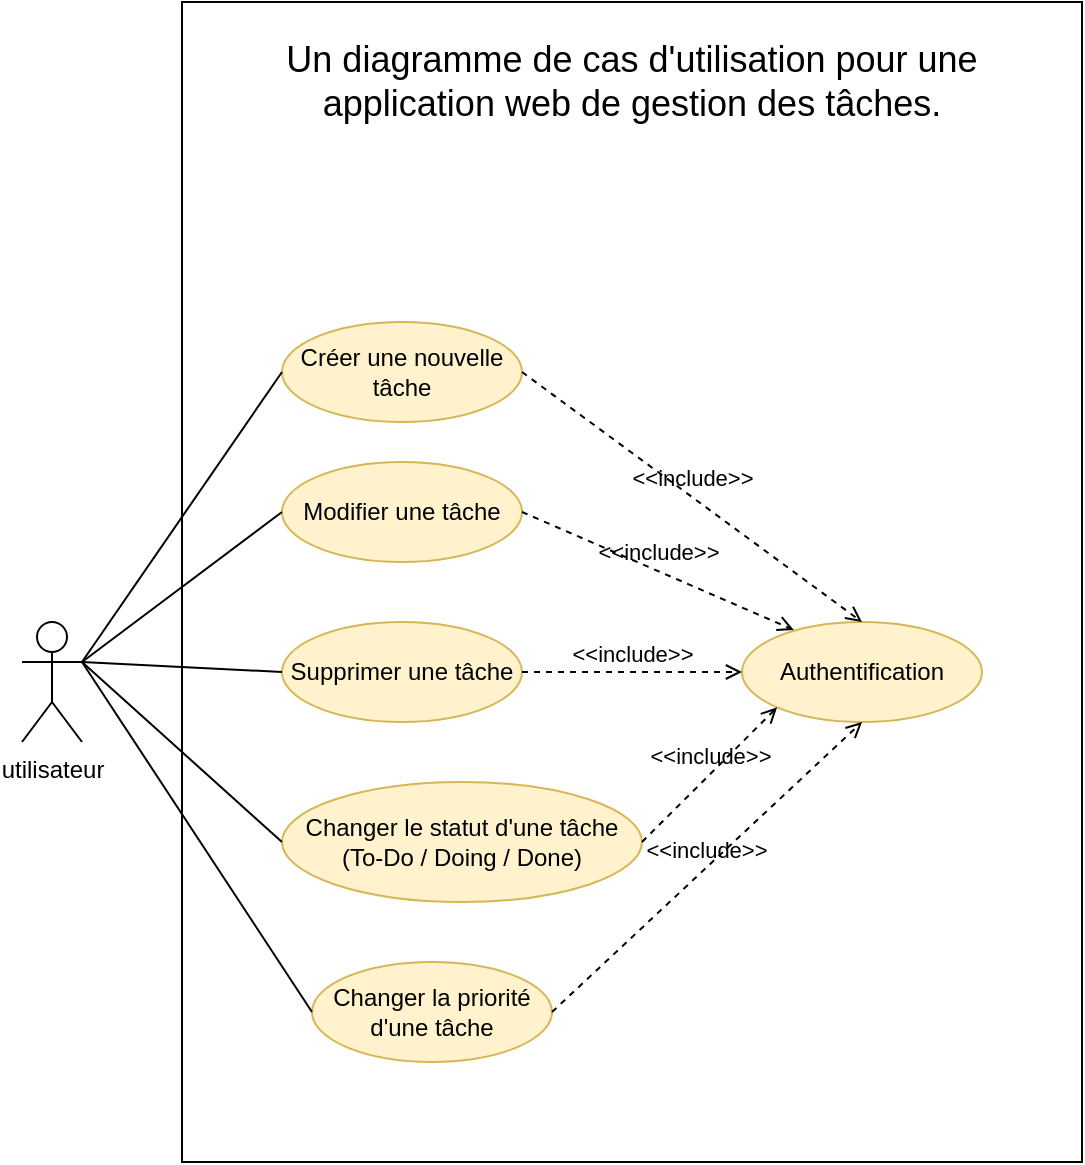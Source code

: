 <mxfile>
    <diagram id="LS3c3fapjRolq0K2LN-E" name="Page-1">
        <mxGraphModel dx="1214" dy="866" grid="1" gridSize="10" guides="1" tooltips="1" connect="1" arrows="1" fold="1" page="1" pageScale="1" pageWidth="850" pageHeight="1100" math="0" shadow="0">
            <root>
                <mxCell id="0"/>
                <mxCell id="1" parent="0"/>
                <mxCell id="2" value="" style="rounded=0;whiteSpace=wrap;html=1;" vertex="1" parent="1">
                    <mxGeometry x="120" y="50" width="450" height="580" as="geometry"/>
                </mxCell>
                <mxCell id="3" value="&lt;font style=&quot;font-size: 18px;&quot;&gt;Un diagramme de cas d&#39;utilisation pour une application web de gestion des tâches.&lt;/font&gt;" style="text;html=1;align=center;verticalAlign=middle;whiteSpace=wrap;rounded=0;" vertex="1" parent="1">
                    <mxGeometry x="135" y="50" width="420" height="80" as="geometry"/>
                </mxCell>
                <mxCell id="4" value="utilisateur" style="shape=umlActor;verticalLabelPosition=bottom;verticalAlign=top;html=1;outlineConnect=0;" vertex="1" parent="1">
                    <mxGeometry x="40" y="360" width="30" height="60" as="geometry"/>
                </mxCell>
                <mxCell id="5" value="Créer une nouvelle tâche" style="ellipse;whiteSpace=wrap;html=1;fillColor=#fff2cc;strokeColor=#d6b656;" vertex="1" parent="1">
                    <mxGeometry x="170" y="210" width="120" height="50" as="geometry"/>
                </mxCell>
                <mxCell id="7" value="Modifier une tâche" style="ellipse;whiteSpace=wrap;html=1;fillColor=#fff2cc;strokeColor=#d6b656;" vertex="1" parent="1">
                    <mxGeometry x="170" y="280" width="120" height="50" as="geometry"/>
                </mxCell>
                <mxCell id="8" value="Supprimer une tâche" style="ellipse;whiteSpace=wrap;html=1;fillColor=#fff2cc;strokeColor=#d6b656;" vertex="1" parent="1">
                    <mxGeometry x="170" y="360" width="120" height="50" as="geometry"/>
                </mxCell>
                <mxCell id="9" value="Changer le statut d&#39;une tâche (To-Do / Doing / Done)" style="ellipse;whiteSpace=wrap;html=1;fillColor=#fff2cc;strokeColor=#d6b656;" vertex="1" parent="1">
                    <mxGeometry x="170" y="440" width="180" height="60" as="geometry"/>
                </mxCell>
                <mxCell id="11" value="Changer la priorité d&#39;une tâche" style="ellipse;whiteSpace=wrap;html=1;fillColor=#fff2cc;strokeColor=#d6b656;" vertex="1" parent="1">
                    <mxGeometry x="185" y="530" width="120" height="50" as="geometry"/>
                </mxCell>
                <mxCell id="12" style="edgeStyle=none;html=1;exitX=0;exitY=0.5;exitDx=0;exitDy=0;entryX=1;entryY=0.333;entryDx=0;entryDy=0;entryPerimeter=0;endArrow=none;endFill=0;" edge="1" parent="1" source="5" target="4">
                    <mxGeometry relative="1" as="geometry"/>
                </mxCell>
                <mxCell id="13" style="edgeStyle=none;html=1;exitX=0;exitY=0.5;exitDx=0;exitDy=0;entryX=1;entryY=0.333;entryDx=0;entryDy=0;entryPerimeter=0;endArrow=none;endFill=0;" edge="1" parent="1" source="7" target="4">
                    <mxGeometry relative="1" as="geometry">
                        <mxPoint x="210" y="245" as="sourcePoint"/>
                        <mxPoint x="90" y="270" as="targetPoint"/>
                    </mxGeometry>
                </mxCell>
                <mxCell id="14" style="edgeStyle=none;html=1;exitX=0;exitY=0.5;exitDx=0;exitDy=0;entryX=1;entryY=0.333;entryDx=0;entryDy=0;entryPerimeter=0;endArrow=none;endFill=0;" edge="1" parent="1" source="8" target="4">
                    <mxGeometry relative="1" as="geometry">
                        <mxPoint x="210" y="315" as="sourcePoint"/>
                        <mxPoint x="90" y="270" as="targetPoint"/>
                    </mxGeometry>
                </mxCell>
                <mxCell id="15" style="edgeStyle=none;html=1;exitX=0;exitY=0.5;exitDx=0;exitDy=0;entryX=1;entryY=0.333;entryDx=0;entryDy=0;entryPerimeter=0;endArrow=none;endFill=0;" edge="1" parent="1" source="9" target="4">
                    <mxGeometry relative="1" as="geometry">
                        <mxPoint x="210" y="395" as="sourcePoint"/>
                        <mxPoint x="90" y="270" as="targetPoint"/>
                    </mxGeometry>
                </mxCell>
                <mxCell id="16" style="edgeStyle=none;html=1;exitX=0;exitY=0.5;exitDx=0;exitDy=0;entryX=1;entryY=0.333;entryDx=0;entryDy=0;entryPerimeter=0;endArrow=none;endFill=0;" edge="1" parent="1" source="11" target="4">
                    <mxGeometry relative="1" as="geometry">
                        <mxPoint x="210" y="480" as="sourcePoint"/>
                        <mxPoint x="90" y="270" as="targetPoint"/>
                    </mxGeometry>
                </mxCell>
                <mxCell id="18" value="Authentification" style="ellipse;whiteSpace=wrap;html=1;fillColor=#fff2cc;strokeColor=#d6b656;" vertex="1" parent="1">
                    <mxGeometry x="400" y="360" width="120" height="50" as="geometry"/>
                </mxCell>
                <mxCell id="22" value="&amp;lt;&amp;lt;include&amp;gt;&amp;gt;" style="html=1;verticalAlign=bottom;labelBackgroundColor=none;endArrow=open;endFill=0;dashed=1;exitX=1;exitY=0.5;exitDx=0;exitDy=0;entryX=0.5;entryY=0;entryDx=0;entryDy=0;" edge="1" parent="1" source="5" target="18">
                    <mxGeometry width="160" relative="1" as="geometry">
                        <mxPoint x="400" y="480" as="sourcePoint"/>
                        <mxPoint x="560" y="480" as="targetPoint"/>
                    </mxGeometry>
                </mxCell>
                <mxCell id="23" value="&amp;lt;&amp;lt;include&amp;gt;&amp;gt;" style="html=1;verticalAlign=bottom;labelBackgroundColor=none;endArrow=open;endFill=0;dashed=1;entryX=0.216;entryY=0.08;entryDx=0;entryDy=0;exitX=1;exitY=0.5;exitDx=0;exitDy=0;entryPerimeter=0;" edge="1" parent="1" source="7" target="18">
                    <mxGeometry width="160" relative="1" as="geometry">
                        <mxPoint x="300" y="245" as="sourcePoint"/>
                        <mxPoint x="600" y="370" as="targetPoint"/>
                    </mxGeometry>
                </mxCell>
                <mxCell id="24" value="&amp;lt;&amp;lt;include&amp;gt;&amp;gt;" style="html=1;verticalAlign=bottom;labelBackgroundColor=none;endArrow=open;endFill=0;dashed=1;entryX=0.5;entryY=1;entryDx=0;entryDy=0;exitX=1;exitY=0.5;exitDx=0;exitDy=0;" edge="1" parent="1" source="11" target="18">
                    <mxGeometry width="160" relative="1" as="geometry">
                        <mxPoint x="300" y="315" as="sourcePoint"/>
                        <mxPoint x="566" y="374" as="targetPoint"/>
                    </mxGeometry>
                </mxCell>
                <mxCell id="25" value="&amp;lt;&amp;lt;include&amp;gt;&amp;gt;" style="html=1;verticalAlign=bottom;labelBackgroundColor=none;endArrow=open;endFill=0;dashed=1;entryX=0;entryY=1;entryDx=0;entryDy=0;exitX=1;exitY=0.5;exitDx=0;exitDy=0;" edge="1" parent="1" source="9" target="18">
                    <mxGeometry width="160" relative="1" as="geometry">
                        <mxPoint x="315" y="565" as="sourcePoint"/>
                        <mxPoint x="600" y="420" as="targetPoint"/>
                    </mxGeometry>
                </mxCell>
                <mxCell id="26" value="&amp;lt;&amp;lt;include&amp;gt;&amp;gt;" style="html=1;verticalAlign=bottom;labelBackgroundColor=none;endArrow=open;endFill=0;dashed=1;entryX=0;entryY=0.5;entryDx=0;entryDy=0;exitX=1;exitY=0.5;exitDx=0;exitDy=0;" edge="1" parent="1" source="8" target="18">
                    <mxGeometry width="160" relative="1" as="geometry">
                        <mxPoint x="360" y="480" as="sourcePoint"/>
                        <mxPoint x="557" y="412" as="targetPoint"/>
                    </mxGeometry>
                </mxCell>
            </root>
        </mxGraphModel>
    </diagram>
</mxfile>